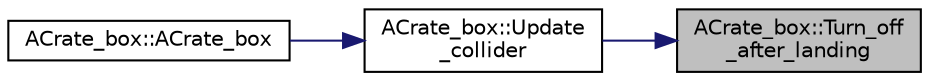digraph "ACrate_box::Turn_off_after_landing"
{
 // LATEX_PDF_SIZE
  edge [fontname="Helvetica",fontsize="10",labelfontname="Helvetica",labelfontsize="10"];
  node [fontname="Helvetica",fontsize="10",shape=record];
  rankdir="RL";
  Node1 [label="ACrate_box::Turn_off\l_after_landing",height=0.2,width=0.4,color="black", fillcolor="grey75", style="filled", fontcolor="black",tooltip=" "];
  Node1 -> Node2 [dir="back",color="midnightblue",fontsize="10",style="solid",fontname="Helvetica"];
  Node2 [label="ACrate_box::Update\l_collider",height=0.2,width=0.4,color="black", fillcolor="white", style="filled",URL="$class_a_crate__box.html#a1802a79c118d1cc20a146ff89c94f67b",tooltip=" "];
  Node2 -> Node3 [dir="back",color="midnightblue",fontsize="10",style="solid",fontname="Helvetica"];
  Node3 [label="ACrate_box::ACrate_box",height=0.2,width=0.4,color="black", fillcolor="white", style="filled",URL="$class_a_crate__box.html#aeb106da4850d101c01f1cc35dd145277",tooltip=" "];
}
